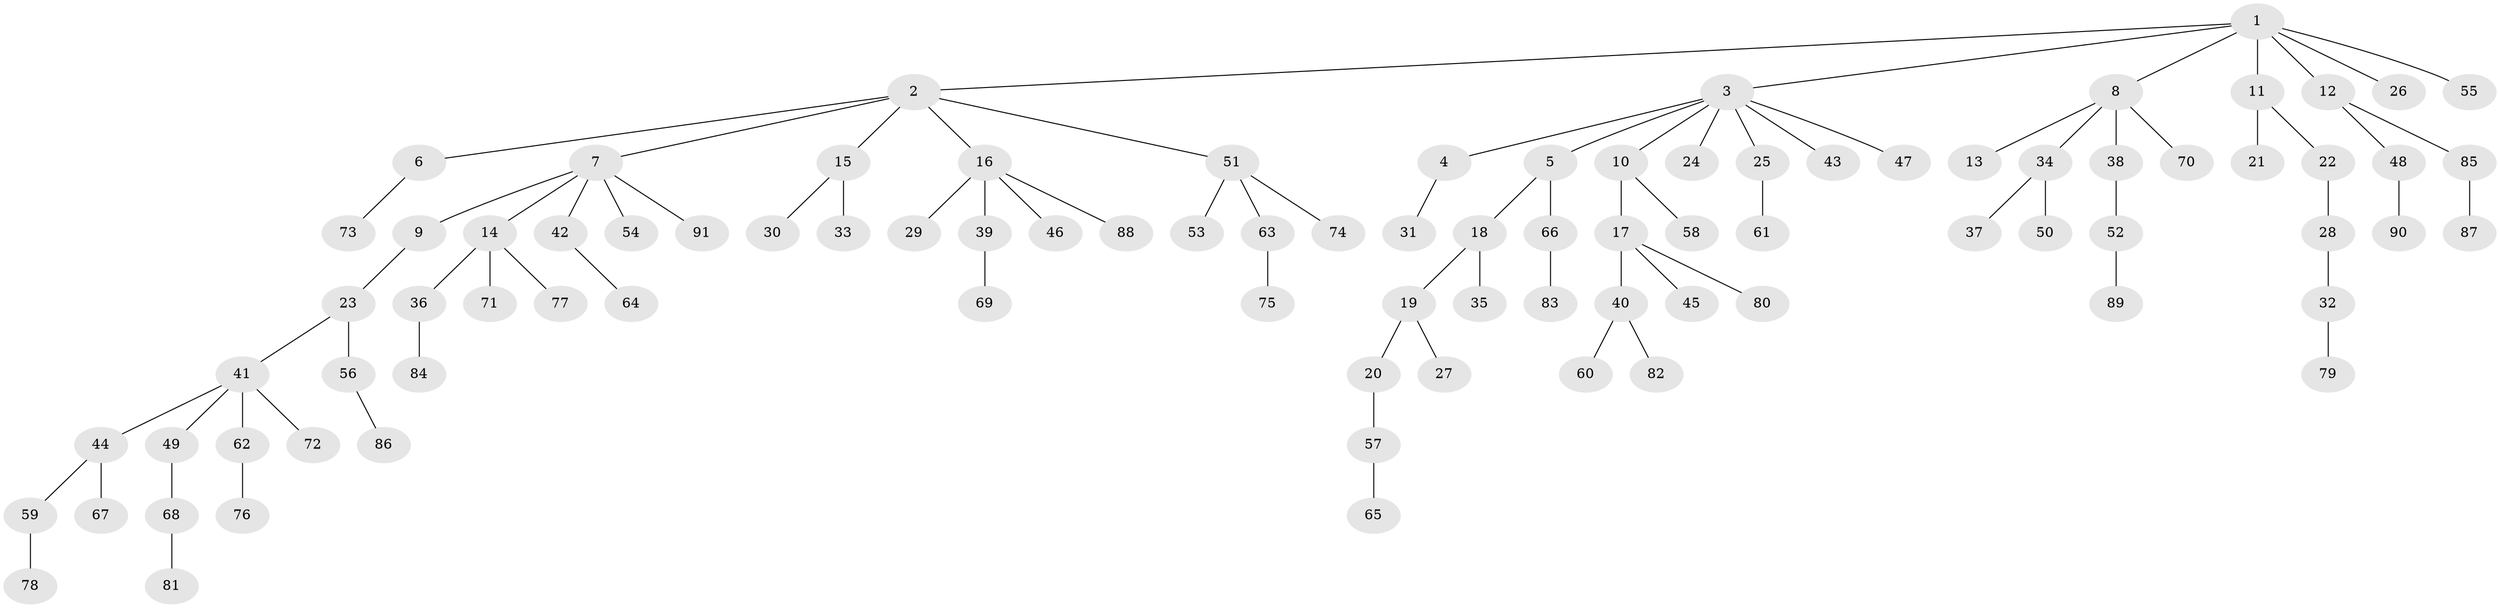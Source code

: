 // coarse degree distribution, {8: 0.015873015873015872, 6: 0.015873015873015872, 7: 0.015873015873015872, 2: 0.2222222222222222, 3: 0.07936507936507936, 5: 0.06349206349206349, 4: 0.015873015873015872, 1: 0.5714285714285714}
// Generated by graph-tools (version 1.1) at 2025/24/03/03/25 07:24:06]
// undirected, 91 vertices, 90 edges
graph export_dot {
graph [start="1"]
  node [color=gray90,style=filled];
  1;
  2;
  3;
  4;
  5;
  6;
  7;
  8;
  9;
  10;
  11;
  12;
  13;
  14;
  15;
  16;
  17;
  18;
  19;
  20;
  21;
  22;
  23;
  24;
  25;
  26;
  27;
  28;
  29;
  30;
  31;
  32;
  33;
  34;
  35;
  36;
  37;
  38;
  39;
  40;
  41;
  42;
  43;
  44;
  45;
  46;
  47;
  48;
  49;
  50;
  51;
  52;
  53;
  54;
  55;
  56;
  57;
  58;
  59;
  60;
  61;
  62;
  63;
  64;
  65;
  66;
  67;
  68;
  69;
  70;
  71;
  72;
  73;
  74;
  75;
  76;
  77;
  78;
  79;
  80;
  81;
  82;
  83;
  84;
  85;
  86;
  87;
  88;
  89;
  90;
  91;
  1 -- 2;
  1 -- 3;
  1 -- 8;
  1 -- 11;
  1 -- 12;
  1 -- 26;
  1 -- 55;
  2 -- 6;
  2 -- 7;
  2 -- 15;
  2 -- 16;
  2 -- 51;
  3 -- 4;
  3 -- 5;
  3 -- 10;
  3 -- 24;
  3 -- 25;
  3 -- 43;
  3 -- 47;
  4 -- 31;
  5 -- 18;
  5 -- 66;
  6 -- 73;
  7 -- 9;
  7 -- 14;
  7 -- 42;
  7 -- 54;
  7 -- 91;
  8 -- 13;
  8 -- 34;
  8 -- 38;
  8 -- 70;
  9 -- 23;
  10 -- 17;
  10 -- 58;
  11 -- 21;
  11 -- 22;
  12 -- 48;
  12 -- 85;
  14 -- 36;
  14 -- 71;
  14 -- 77;
  15 -- 30;
  15 -- 33;
  16 -- 29;
  16 -- 39;
  16 -- 46;
  16 -- 88;
  17 -- 40;
  17 -- 45;
  17 -- 80;
  18 -- 19;
  18 -- 35;
  19 -- 20;
  19 -- 27;
  20 -- 57;
  22 -- 28;
  23 -- 41;
  23 -- 56;
  25 -- 61;
  28 -- 32;
  32 -- 79;
  34 -- 37;
  34 -- 50;
  36 -- 84;
  38 -- 52;
  39 -- 69;
  40 -- 60;
  40 -- 82;
  41 -- 44;
  41 -- 49;
  41 -- 62;
  41 -- 72;
  42 -- 64;
  44 -- 59;
  44 -- 67;
  48 -- 90;
  49 -- 68;
  51 -- 53;
  51 -- 63;
  51 -- 74;
  52 -- 89;
  56 -- 86;
  57 -- 65;
  59 -- 78;
  62 -- 76;
  63 -- 75;
  66 -- 83;
  68 -- 81;
  85 -- 87;
}
